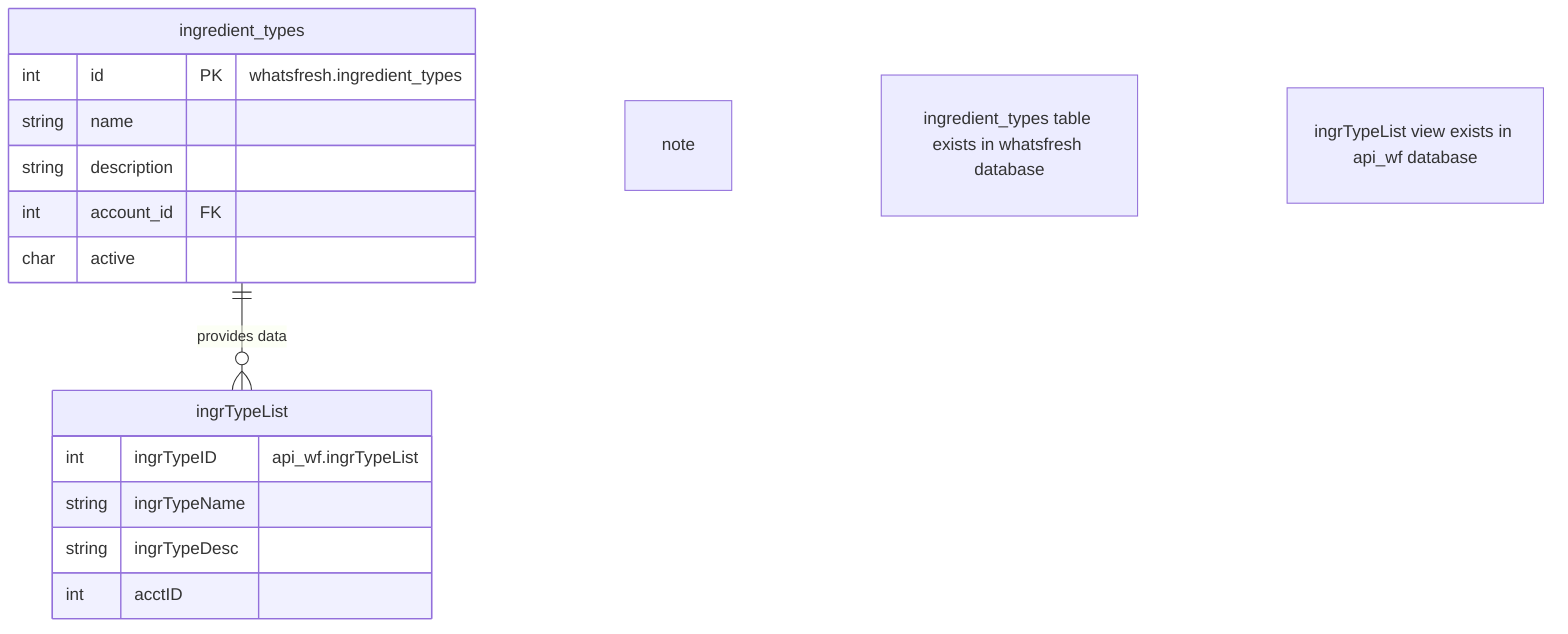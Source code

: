 erDiagram
    %% Database: whatsfresh
    ingredient_types ||--o{ ingrTypeList : "provides data"
    ingredient_types {
        int id PK "whatsfresh.ingredient_types"
        string name
        string description
        int account_id FK
        char active
    }

    %% Database: api_wf
    ingrTypeList {
        int ingrTypeID "api_wf.ingrTypeList"
        string ingrTypeName
        string ingrTypeDesc
        int acctID
    }

    %% Database relationships across schemas
    note "ingredient_types table exists in whatsfresh database" "ingrTypeList view exists in api_wf database"